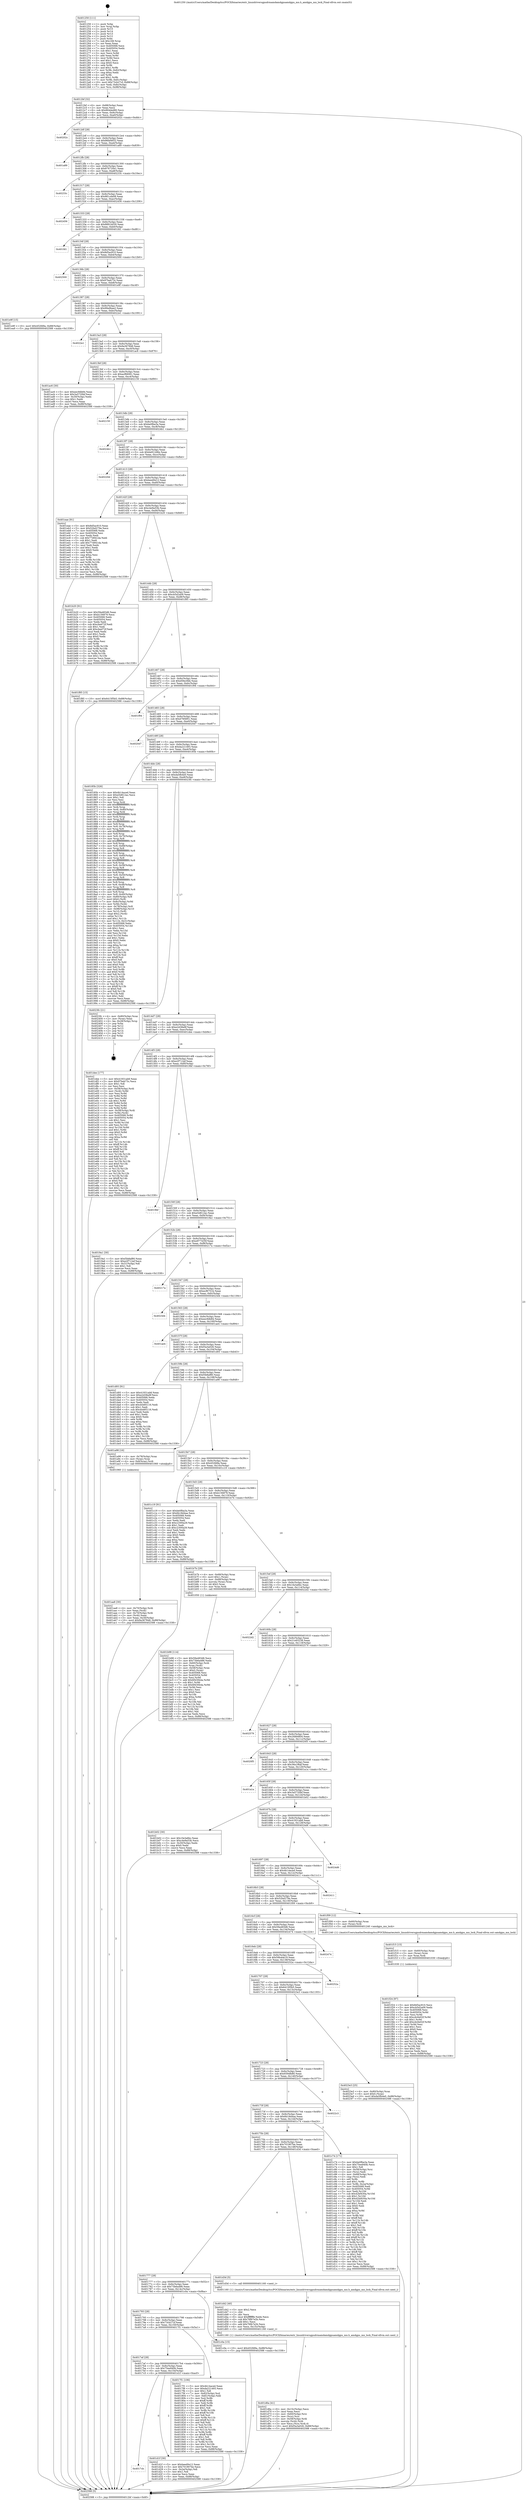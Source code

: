 digraph "0x401250" {
  label = "0x401250 (/mnt/c/Users/mathe/Desktop/tcc/POCII/binaries/extr_linuxdriversgpudrmamdamdgpuamdgpu_mn.h_amdgpu_mn_lock_Final-ollvm.out::main(0))"
  labelloc = "t"
  node[shape=record]

  Entry [label="",width=0.3,height=0.3,shape=circle,fillcolor=black,style=filled]
  "0x4012bf" [label="{
     0x4012bf [32]\l
     | [instrs]\l
     &nbsp;&nbsp;0x4012bf \<+6\>: mov -0x88(%rbp),%eax\l
     &nbsp;&nbsp;0x4012c5 \<+2\>: mov %eax,%ecx\l
     &nbsp;&nbsp;0x4012c7 \<+6\>: sub $0x864ded80,%ecx\l
     &nbsp;&nbsp;0x4012cd \<+6\>: mov %eax,-0x9c(%rbp)\l
     &nbsp;&nbsp;0x4012d3 \<+6\>: mov %ecx,-0xa0(%rbp)\l
     &nbsp;&nbsp;0x4012d9 \<+6\>: je 000000000040202c \<main+0xddc\>\l
  }"]
  "0x40202c" [label="{
     0x40202c\l
  }", style=dashed]
  "0x4012df" [label="{
     0x4012df [28]\l
     | [instrs]\l
     &nbsp;&nbsp;0x4012df \<+5\>: jmp 00000000004012e4 \<main+0x94\>\l
     &nbsp;&nbsp;0x4012e4 \<+6\>: mov -0x9c(%rbp),%eax\l
     &nbsp;&nbsp;0x4012ea \<+5\>: sub $0x86bf4652,%eax\l
     &nbsp;&nbsp;0x4012ef \<+6\>: mov %eax,-0xa4(%rbp)\l
     &nbsp;&nbsp;0x4012f5 \<+6\>: je 0000000000401a89 \<main+0x839\>\l
  }"]
  Exit [label="",width=0.3,height=0.3,shape=circle,fillcolor=black,style=filled,peripheries=2]
  "0x401a89" [label="{
     0x401a89\l
  }", style=dashed]
  "0x4012fb" [label="{
     0x4012fb [28]\l
     | [instrs]\l
     &nbsp;&nbsp;0x4012fb \<+5\>: jmp 0000000000401300 \<main+0xb0\>\l
     &nbsp;&nbsp;0x401300 \<+6\>: mov -0x9c(%rbp),%eax\l
     &nbsp;&nbsp;0x401306 \<+5\>: sub $0x876720e1,%eax\l
     &nbsp;&nbsp;0x40130b \<+6\>: mov %eax,-0xa8(%rbp)\l
     &nbsp;&nbsp;0x401311 \<+6\>: je 000000000040233c \<main+0x10ec\>\l
  }"]
  "0x401f24" [label="{
     0x401f24 [97]\l
     | [instrs]\l
     &nbsp;&nbsp;0x401f24 \<+5\>: mov $0x8d5ac910,%ecx\l
     &nbsp;&nbsp;0x401f29 \<+5\>: mov $0xcb5d2a09,%edx\l
     &nbsp;&nbsp;0x401f2e \<+7\>: mov 0x405068,%esi\l
     &nbsp;&nbsp;0x401f35 \<+8\>: mov 0x405054,%r8d\l
     &nbsp;&nbsp;0x401f3d \<+3\>: mov %esi,%r9d\l
     &nbsp;&nbsp;0x401f40 \<+7\>: sub $0xcdc6e02f,%r9d\l
     &nbsp;&nbsp;0x401f47 \<+4\>: sub $0x1,%r9d\l
     &nbsp;&nbsp;0x401f4b \<+7\>: add $0xcdc6e02f,%r9d\l
     &nbsp;&nbsp;0x401f52 \<+4\>: imul %r9d,%esi\l
     &nbsp;&nbsp;0x401f56 \<+3\>: and $0x1,%esi\l
     &nbsp;&nbsp;0x401f59 \<+3\>: cmp $0x0,%esi\l
     &nbsp;&nbsp;0x401f5c \<+4\>: sete %r10b\l
     &nbsp;&nbsp;0x401f60 \<+4\>: cmp $0xa,%r8d\l
     &nbsp;&nbsp;0x401f64 \<+4\>: setl %r11b\l
     &nbsp;&nbsp;0x401f68 \<+3\>: mov %r10b,%bl\l
     &nbsp;&nbsp;0x401f6b \<+3\>: and %r11b,%bl\l
     &nbsp;&nbsp;0x401f6e \<+3\>: xor %r11b,%r10b\l
     &nbsp;&nbsp;0x401f71 \<+3\>: or %r10b,%bl\l
     &nbsp;&nbsp;0x401f74 \<+3\>: test $0x1,%bl\l
     &nbsp;&nbsp;0x401f77 \<+3\>: cmovne %edx,%ecx\l
     &nbsp;&nbsp;0x401f7a \<+6\>: mov %ecx,-0x88(%rbp)\l
     &nbsp;&nbsp;0x401f80 \<+5\>: jmp 0000000000402588 \<main+0x1338\>\l
  }"]
  "0x40233c" [label="{
     0x40233c\l
  }", style=dashed]
  "0x401317" [label="{
     0x401317 [28]\l
     | [instrs]\l
     &nbsp;&nbsp;0x401317 \<+5\>: jmp 000000000040131c \<main+0xcc\>\l
     &nbsp;&nbsp;0x40131c \<+6\>: mov -0x9c(%rbp),%eax\l
     &nbsp;&nbsp;0x401322 \<+5\>: sub $0x881cda08,%eax\l
     &nbsp;&nbsp;0x401327 \<+6\>: mov %eax,-0xac(%rbp)\l
     &nbsp;&nbsp;0x40132d \<+6\>: je 0000000000402456 \<main+0x1206\>\l
  }"]
  "0x401f15" [label="{
     0x401f15 [15]\l
     | [instrs]\l
     &nbsp;&nbsp;0x401f15 \<+4\>: mov -0x60(%rbp),%rax\l
     &nbsp;&nbsp;0x401f19 \<+3\>: mov (%rax),%rax\l
     &nbsp;&nbsp;0x401f1c \<+3\>: mov %rax,%rdi\l
     &nbsp;&nbsp;0x401f1f \<+5\>: call 0000000000401030 \<free@plt\>\l
     | [calls]\l
     &nbsp;&nbsp;0x401030 \{1\} (unknown)\l
  }"]
  "0x402456" [label="{
     0x402456\l
  }", style=dashed]
  "0x401333" [label="{
     0x401333 [28]\l
     | [instrs]\l
     &nbsp;&nbsp;0x401333 \<+5\>: jmp 0000000000401338 \<main+0xe8\>\l
     &nbsp;&nbsp;0x401338 \<+6\>: mov -0x9c(%rbp),%eax\l
     &nbsp;&nbsp;0x40133e \<+5\>: sub $0x8891b030,%eax\l
     &nbsp;&nbsp;0x401343 \<+6\>: mov %eax,-0xb0(%rbp)\l
     &nbsp;&nbsp;0x401349 \<+6\>: je 0000000000401fd1 \<main+0xd81\>\l
  }"]
  "0x401d6a" [label="{
     0x401d6a [41]\l
     | [instrs]\l
     &nbsp;&nbsp;0x401d6a \<+6\>: mov -0x15c(%rbp),%ecx\l
     &nbsp;&nbsp;0x401d70 \<+3\>: imul %eax,%ecx\l
     &nbsp;&nbsp;0x401d73 \<+4\>: mov -0x60(%rbp),%rsi\l
     &nbsp;&nbsp;0x401d77 \<+3\>: mov (%rsi),%rsi\l
     &nbsp;&nbsp;0x401d7a \<+4\>: mov -0x58(%rbp),%rdi\l
     &nbsp;&nbsp;0x401d7e \<+3\>: movslq (%rdi),%rdi\l
     &nbsp;&nbsp;0x401d81 \<+3\>: mov %ecx,(%rsi,%rdi,4)\l
     &nbsp;&nbsp;0x401d84 \<+10\>: movl $0xf3a3a026,-0x88(%rbp)\l
     &nbsp;&nbsp;0x401d8e \<+5\>: jmp 0000000000402588 \<main+0x1338\>\l
  }"]
  "0x401fd1" [label="{
     0x401fd1\l
  }", style=dashed]
  "0x40134f" [label="{
     0x40134f [28]\l
     | [instrs]\l
     &nbsp;&nbsp;0x40134f \<+5\>: jmp 0000000000401354 \<main+0x104\>\l
     &nbsp;&nbsp;0x401354 \<+6\>: mov -0x9c(%rbp),%eax\l
     &nbsp;&nbsp;0x40135a \<+5\>: sub $0x8d5ac910,%eax\l
     &nbsp;&nbsp;0x40135f \<+6\>: mov %eax,-0xb4(%rbp)\l
     &nbsp;&nbsp;0x401365 \<+6\>: je 0000000000402500 \<main+0x12b0\>\l
  }"]
  "0x401d42" [label="{
     0x401d42 [40]\l
     | [instrs]\l
     &nbsp;&nbsp;0x401d42 \<+5\>: mov $0x2,%ecx\l
     &nbsp;&nbsp;0x401d47 \<+1\>: cltd\l
     &nbsp;&nbsp;0x401d48 \<+2\>: idiv %ecx\l
     &nbsp;&nbsp;0x401d4a \<+6\>: imul $0xfffffffe,%edx,%ecx\l
     &nbsp;&nbsp;0x401d50 \<+6\>: sub $0x76fb7e2b,%ecx\l
     &nbsp;&nbsp;0x401d56 \<+3\>: add $0x1,%ecx\l
     &nbsp;&nbsp;0x401d59 \<+6\>: add $0x76fb7e2b,%ecx\l
     &nbsp;&nbsp;0x401d5f \<+6\>: mov %ecx,-0x15c(%rbp)\l
     &nbsp;&nbsp;0x401d65 \<+5\>: call 0000000000401160 \<next_i\>\l
     | [calls]\l
     &nbsp;&nbsp;0x401160 \{1\} (/mnt/c/Users/mathe/Desktop/tcc/POCII/binaries/extr_linuxdriversgpudrmamdamdgpuamdgpu_mn.h_amdgpu_mn_lock_Final-ollvm.out::next_i)\l
  }"]
  "0x402500" [label="{
     0x402500\l
  }", style=dashed]
  "0x40136b" [label="{
     0x40136b [28]\l
     | [instrs]\l
     &nbsp;&nbsp;0x40136b \<+5\>: jmp 0000000000401370 \<main+0x120\>\l
     &nbsp;&nbsp;0x401370 \<+6\>: mov -0x9c(%rbp),%eax\l
     &nbsp;&nbsp;0x401376 \<+5\>: sub $0x97beb73c,%eax\l
     &nbsp;&nbsp;0x40137b \<+6\>: mov %eax,-0xb8(%rbp)\l
     &nbsp;&nbsp;0x401381 \<+6\>: je 0000000000401e9f \<main+0xc4f\>\l
  }"]
  "0x4017cb" [label="{
     0x4017cb\l
  }", style=dashed]
  "0x401e9f" [label="{
     0x401e9f [15]\l
     | [instrs]\l
     &nbsp;&nbsp;0x401e9f \<+10\>: movl $0x452fd9a,-0x88(%rbp)\l
     &nbsp;&nbsp;0x401ea9 \<+5\>: jmp 0000000000402588 \<main+0x1338\>\l
  }"]
  "0x401387" [label="{
     0x401387 [28]\l
     | [instrs]\l
     &nbsp;&nbsp;0x401387 \<+5\>: jmp 000000000040138c \<main+0x13c\>\l
     &nbsp;&nbsp;0x40138c \<+6\>: mov -0x9c(%rbp),%eax\l
     &nbsp;&nbsp;0x401392 \<+5\>: sub $0x99a9baa2,%eax\l
     &nbsp;&nbsp;0x401397 \<+6\>: mov %eax,-0xbc(%rbp)\l
     &nbsp;&nbsp;0x40139d \<+6\>: je 00000000004022e1 \<main+0x1091\>\l
  }"]
  "0x401d1f" [label="{
     0x401d1f [30]\l
     | [instrs]\l
     &nbsp;&nbsp;0x401d1f \<+5\>: mov $0xbeed0e12,%eax\l
     &nbsp;&nbsp;0x401d24 \<+5\>: mov $0x701907be,%ecx\l
     &nbsp;&nbsp;0x401d29 \<+3\>: mov -0x2a(%rbp),%dl\l
     &nbsp;&nbsp;0x401d2c \<+3\>: test $0x1,%dl\l
     &nbsp;&nbsp;0x401d2f \<+3\>: cmovne %ecx,%eax\l
     &nbsp;&nbsp;0x401d32 \<+6\>: mov %eax,-0x88(%rbp)\l
     &nbsp;&nbsp;0x401d38 \<+5\>: jmp 0000000000402588 \<main+0x1338\>\l
  }"]
  "0x4022e1" [label="{
     0x4022e1\l
  }", style=dashed]
  "0x4013a3" [label="{
     0x4013a3 [28]\l
     | [instrs]\l
     &nbsp;&nbsp;0x4013a3 \<+5\>: jmp 00000000004013a8 \<main+0x158\>\l
     &nbsp;&nbsp;0x4013a8 \<+6\>: mov -0x9c(%rbp),%eax\l
     &nbsp;&nbsp;0x4013ae \<+5\>: sub $0x9a367848,%eax\l
     &nbsp;&nbsp;0x4013b3 \<+6\>: mov %eax,-0xc0(%rbp)\l
     &nbsp;&nbsp;0x4013b9 \<+6\>: je 0000000000401ac6 \<main+0x876\>\l
  }"]
  "0x401b98" [label="{
     0x401b98 [114]\l
     | [instrs]\l
     &nbsp;&nbsp;0x401b98 \<+5\>: mov $0x59a483d6,%ecx\l
     &nbsp;&nbsp;0x401b9d \<+5\>: mov $0x73b6a486,%edx\l
     &nbsp;&nbsp;0x401ba2 \<+4\>: mov -0x60(%rbp),%rdi\l
     &nbsp;&nbsp;0x401ba6 \<+3\>: mov %rax,(%rdi)\l
     &nbsp;&nbsp;0x401ba9 \<+4\>: mov -0x58(%rbp),%rax\l
     &nbsp;&nbsp;0x401bad \<+6\>: movl $0x0,(%rax)\l
     &nbsp;&nbsp;0x401bb3 \<+7\>: mov 0x405068,%esi\l
     &nbsp;&nbsp;0x401bba \<+8\>: mov 0x405054,%r8d\l
     &nbsp;&nbsp;0x401bc2 \<+3\>: mov %esi,%r9d\l
     &nbsp;&nbsp;0x401bc5 \<+7\>: add $0x6f430b4a,%r9d\l
     &nbsp;&nbsp;0x401bcc \<+4\>: sub $0x1,%r9d\l
     &nbsp;&nbsp;0x401bd0 \<+7\>: sub $0x6f430b4a,%r9d\l
     &nbsp;&nbsp;0x401bd7 \<+4\>: imul %r9d,%esi\l
     &nbsp;&nbsp;0x401bdb \<+3\>: and $0x1,%esi\l
     &nbsp;&nbsp;0x401bde \<+3\>: cmp $0x0,%esi\l
     &nbsp;&nbsp;0x401be1 \<+4\>: sete %r10b\l
     &nbsp;&nbsp;0x401be5 \<+4\>: cmp $0xa,%r8d\l
     &nbsp;&nbsp;0x401be9 \<+4\>: setl %r11b\l
     &nbsp;&nbsp;0x401bed \<+3\>: mov %r10b,%bl\l
     &nbsp;&nbsp;0x401bf0 \<+3\>: and %r11b,%bl\l
     &nbsp;&nbsp;0x401bf3 \<+3\>: xor %r11b,%r10b\l
     &nbsp;&nbsp;0x401bf6 \<+3\>: or %r10b,%bl\l
     &nbsp;&nbsp;0x401bf9 \<+3\>: test $0x1,%bl\l
     &nbsp;&nbsp;0x401bfc \<+3\>: cmovne %edx,%ecx\l
     &nbsp;&nbsp;0x401bff \<+6\>: mov %ecx,-0x88(%rbp)\l
     &nbsp;&nbsp;0x401c05 \<+5\>: jmp 0000000000402588 \<main+0x1338\>\l
  }"]
  "0x401ac6" [label="{
     0x401ac6 [30]\l
     | [instrs]\l
     &nbsp;&nbsp;0x401ac6 \<+5\>: mov $0xeec9db84,%eax\l
     &nbsp;&nbsp;0x401acb \<+5\>: mov $0x3a5720bf,%ecx\l
     &nbsp;&nbsp;0x401ad0 \<+3\>: mov -0x30(%rbp),%edx\l
     &nbsp;&nbsp;0x401ad3 \<+3\>: cmp $0x1,%edx\l
     &nbsp;&nbsp;0x401ad6 \<+3\>: cmovl %ecx,%eax\l
     &nbsp;&nbsp;0x401ad9 \<+6\>: mov %eax,-0x88(%rbp)\l
     &nbsp;&nbsp;0x401adf \<+5\>: jmp 0000000000402588 \<main+0x1338\>\l
  }"]
  "0x4013bf" [label="{
     0x4013bf [28]\l
     | [instrs]\l
     &nbsp;&nbsp;0x4013bf \<+5\>: jmp 00000000004013c4 \<main+0x174\>\l
     &nbsp;&nbsp;0x4013c4 \<+6\>: mov -0x9c(%rbp),%eax\l
     &nbsp;&nbsp;0x4013ca \<+5\>: sub $0xacf66061,%eax\l
     &nbsp;&nbsp;0x4013cf \<+6\>: mov %eax,-0xc4(%rbp)\l
     &nbsp;&nbsp;0x4013d5 \<+6\>: je 0000000000402150 \<main+0xf00\>\l
  }"]
  "0x401aa8" [label="{
     0x401aa8 [30]\l
     | [instrs]\l
     &nbsp;&nbsp;0x401aa8 \<+4\>: mov -0x70(%rbp),%rdi\l
     &nbsp;&nbsp;0x401aac \<+2\>: mov %eax,(%rdi)\l
     &nbsp;&nbsp;0x401aae \<+4\>: mov -0x70(%rbp),%rdi\l
     &nbsp;&nbsp;0x401ab2 \<+2\>: mov (%rdi),%eax\l
     &nbsp;&nbsp;0x401ab4 \<+3\>: mov %eax,-0x30(%rbp)\l
     &nbsp;&nbsp;0x401ab7 \<+10\>: movl $0x9a367848,-0x88(%rbp)\l
     &nbsp;&nbsp;0x401ac1 \<+5\>: jmp 0000000000402588 \<main+0x1338\>\l
  }"]
  "0x402150" [label="{
     0x402150\l
  }", style=dashed]
  "0x4013db" [label="{
     0x4013db [28]\l
     | [instrs]\l
     &nbsp;&nbsp;0x4013db \<+5\>: jmp 00000000004013e0 \<main+0x190\>\l
     &nbsp;&nbsp;0x4013e0 \<+6\>: mov -0x9c(%rbp),%eax\l
     &nbsp;&nbsp;0x4013e6 \<+5\>: sub $0xbe0fba3a,%eax\l
     &nbsp;&nbsp;0x4013eb \<+6\>: mov %eax,-0xc8(%rbp)\l
     &nbsp;&nbsp;0x4013f1 \<+6\>: je 00000000004024b1 \<main+0x1261\>\l
  }"]
  "0x401250" [label="{
     0x401250 [111]\l
     | [instrs]\l
     &nbsp;&nbsp;0x401250 \<+1\>: push %rbp\l
     &nbsp;&nbsp;0x401251 \<+3\>: mov %rsp,%rbp\l
     &nbsp;&nbsp;0x401254 \<+2\>: push %r15\l
     &nbsp;&nbsp;0x401256 \<+2\>: push %r14\l
     &nbsp;&nbsp;0x401258 \<+2\>: push %r13\l
     &nbsp;&nbsp;0x40125a \<+2\>: push %r12\l
     &nbsp;&nbsp;0x40125c \<+1\>: push %rbx\l
     &nbsp;&nbsp;0x40125d \<+7\>: sub $0x168,%rsp\l
     &nbsp;&nbsp;0x401264 \<+2\>: xor %eax,%eax\l
     &nbsp;&nbsp;0x401266 \<+7\>: mov 0x405068,%ecx\l
     &nbsp;&nbsp;0x40126d \<+7\>: mov 0x405054,%edx\l
     &nbsp;&nbsp;0x401274 \<+3\>: sub $0x1,%eax\l
     &nbsp;&nbsp;0x401277 \<+3\>: mov %ecx,%r8d\l
     &nbsp;&nbsp;0x40127a \<+3\>: add %eax,%r8d\l
     &nbsp;&nbsp;0x40127d \<+4\>: imul %r8d,%ecx\l
     &nbsp;&nbsp;0x401281 \<+3\>: and $0x1,%ecx\l
     &nbsp;&nbsp;0x401284 \<+3\>: cmp $0x0,%ecx\l
     &nbsp;&nbsp;0x401287 \<+4\>: sete %r9b\l
     &nbsp;&nbsp;0x40128b \<+4\>: and $0x1,%r9b\l
     &nbsp;&nbsp;0x40128f \<+7\>: mov %r9b,-0x82(%rbp)\l
     &nbsp;&nbsp;0x401296 \<+3\>: cmp $0xa,%edx\l
     &nbsp;&nbsp;0x401299 \<+4\>: setl %r9b\l
     &nbsp;&nbsp;0x40129d \<+4\>: and $0x1,%r9b\l
     &nbsp;&nbsp;0x4012a1 \<+7\>: mov %r9b,-0x81(%rbp)\l
     &nbsp;&nbsp;0x4012a8 \<+10\>: movl $0x73cb27cf,-0x88(%rbp)\l
     &nbsp;&nbsp;0x4012b2 \<+6\>: mov %edi,-0x8c(%rbp)\l
     &nbsp;&nbsp;0x4012b8 \<+7\>: mov %rsi,-0x98(%rbp)\l
  }"]
  "0x4024b1" [label="{
     0x4024b1\l
  }", style=dashed]
  "0x4013f7" [label="{
     0x4013f7 [28]\l
     | [instrs]\l
     &nbsp;&nbsp;0x4013f7 \<+5\>: jmp 00000000004013fc \<main+0x1ac\>\l
     &nbsp;&nbsp;0x4013fc \<+6\>: mov -0x9c(%rbp),%eax\l
     &nbsp;&nbsp;0x401402 \<+5\>: sub $0xbe912d6e,%eax\l
     &nbsp;&nbsp;0x401407 \<+6\>: mov %eax,-0xcc(%rbp)\l
     &nbsp;&nbsp;0x40140d \<+6\>: je 000000000040220d \<main+0xfbd\>\l
  }"]
  "0x402588" [label="{
     0x402588 [5]\l
     | [instrs]\l
     &nbsp;&nbsp;0x402588 \<+5\>: jmp 00000000004012bf \<main+0x6f\>\l
  }"]
  "0x40220d" [label="{
     0x40220d\l
  }", style=dashed]
  "0x401413" [label="{
     0x401413 [28]\l
     | [instrs]\l
     &nbsp;&nbsp;0x401413 \<+5\>: jmp 0000000000401418 \<main+0x1c8\>\l
     &nbsp;&nbsp;0x401418 \<+6\>: mov -0x9c(%rbp),%eax\l
     &nbsp;&nbsp;0x40141e \<+5\>: sub $0xbeed0e12,%eax\l
     &nbsp;&nbsp;0x401423 \<+6\>: mov %eax,-0xd0(%rbp)\l
     &nbsp;&nbsp;0x401429 \<+6\>: je 0000000000401eae \<main+0xc5e\>\l
  }"]
  "0x4017af" [label="{
     0x4017af [28]\l
     | [instrs]\l
     &nbsp;&nbsp;0x4017af \<+5\>: jmp 00000000004017b4 \<main+0x564\>\l
     &nbsp;&nbsp;0x4017b4 \<+6\>: mov -0x9c(%rbp),%eax\l
     &nbsp;&nbsp;0x4017ba \<+5\>: sub $0x75ee940b,%eax\l
     &nbsp;&nbsp;0x4017bf \<+6\>: mov %eax,-0x154(%rbp)\l
     &nbsp;&nbsp;0x4017c5 \<+6\>: je 0000000000401d1f \<main+0xacf\>\l
  }"]
  "0x401eae" [label="{
     0x401eae [91]\l
     | [instrs]\l
     &nbsp;&nbsp;0x401eae \<+5\>: mov $0x8d5ac910,%eax\l
     &nbsp;&nbsp;0x401eb3 \<+5\>: mov $0x52bd279a,%ecx\l
     &nbsp;&nbsp;0x401eb8 \<+7\>: mov 0x405068,%edx\l
     &nbsp;&nbsp;0x401ebf \<+7\>: mov 0x405054,%esi\l
     &nbsp;&nbsp;0x401ec6 \<+2\>: mov %edx,%edi\l
     &nbsp;&nbsp;0x401ec8 \<+6\>: sub $0x77d941da,%edi\l
     &nbsp;&nbsp;0x401ece \<+3\>: sub $0x1,%edi\l
     &nbsp;&nbsp;0x401ed1 \<+6\>: add $0x77d941da,%edi\l
     &nbsp;&nbsp;0x401ed7 \<+3\>: imul %edi,%edx\l
     &nbsp;&nbsp;0x401eda \<+3\>: and $0x1,%edx\l
     &nbsp;&nbsp;0x401edd \<+3\>: cmp $0x0,%edx\l
     &nbsp;&nbsp;0x401ee0 \<+4\>: sete %r8b\l
     &nbsp;&nbsp;0x401ee4 \<+3\>: cmp $0xa,%esi\l
     &nbsp;&nbsp;0x401ee7 \<+4\>: setl %r9b\l
     &nbsp;&nbsp;0x401eeb \<+3\>: mov %r8b,%r10b\l
     &nbsp;&nbsp;0x401eee \<+3\>: and %r9b,%r10b\l
     &nbsp;&nbsp;0x401ef1 \<+3\>: xor %r9b,%r8b\l
     &nbsp;&nbsp;0x401ef4 \<+3\>: or %r8b,%r10b\l
     &nbsp;&nbsp;0x401ef7 \<+4\>: test $0x1,%r10b\l
     &nbsp;&nbsp;0x401efb \<+3\>: cmovne %ecx,%eax\l
     &nbsp;&nbsp;0x401efe \<+6\>: mov %eax,-0x88(%rbp)\l
     &nbsp;&nbsp;0x401f04 \<+5\>: jmp 0000000000402588 \<main+0x1338\>\l
  }"]
  "0x40142f" [label="{
     0x40142f [28]\l
     | [instrs]\l
     &nbsp;&nbsp;0x40142f \<+5\>: jmp 0000000000401434 \<main+0x1e4\>\l
     &nbsp;&nbsp;0x401434 \<+6\>: mov -0x9c(%rbp),%eax\l
     &nbsp;&nbsp;0x40143a \<+5\>: sub $0xc4e9a53b,%eax\l
     &nbsp;&nbsp;0x40143f \<+6\>: mov %eax,-0xd4(%rbp)\l
     &nbsp;&nbsp;0x401445 \<+6\>: je 0000000000401b20 \<main+0x8d0\>\l
  }"]
  "0x4017f1" [label="{
     0x4017f1 [106]\l
     | [instrs]\l
     &nbsp;&nbsp;0x4017f1 \<+5\>: mov $0x4b14aced,%eax\l
     &nbsp;&nbsp;0x4017f6 \<+5\>: mov $0xda221493,%ecx\l
     &nbsp;&nbsp;0x4017fb \<+2\>: mov $0x1,%dl\l
     &nbsp;&nbsp;0x4017fd \<+7\>: mov -0x82(%rbp),%sil\l
     &nbsp;&nbsp;0x401804 \<+7\>: mov -0x81(%rbp),%dil\l
     &nbsp;&nbsp;0x40180b \<+3\>: mov %sil,%r8b\l
     &nbsp;&nbsp;0x40180e \<+4\>: xor $0xff,%r8b\l
     &nbsp;&nbsp;0x401812 \<+3\>: mov %dil,%r9b\l
     &nbsp;&nbsp;0x401815 \<+4\>: xor $0xff,%r9b\l
     &nbsp;&nbsp;0x401819 \<+3\>: xor $0x1,%dl\l
     &nbsp;&nbsp;0x40181c \<+3\>: mov %r8b,%r10b\l
     &nbsp;&nbsp;0x40181f \<+4\>: and $0xff,%r10b\l
     &nbsp;&nbsp;0x401823 \<+3\>: and %dl,%sil\l
     &nbsp;&nbsp;0x401826 \<+3\>: mov %r9b,%r11b\l
     &nbsp;&nbsp;0x401829 \<+4\>: and $0xff,%r11b\l
     &nbsp;&nbsp;0x40182d \<+3\>: and %dl,%dil\l
     &nbsp;&nbsp;0x401830 \<+3\>: or %sil,%r10b\l
     &nbsp;&nbsp;0x401833 \<+3\>: or %dil,%r11b\l
     &nbsp;&nbsp;0x401836 \<+3\>: xor %r11b,%r10b\l
     &nbsp;&nbsp;0x401839 \<+3\>: or %r9b,%r8b\l
     &nbsp;&nbsp;0x40183c \<+4\>: xor $0xff,%r8b\l
     &nbsp;&nbsp;0x401840 \<+3\>: or $0x1,%dl\l
     &nbsp;&nbsp;0x401843 \<+3\>: and %dl,%r8b\l
     &nbsp;&nbsp;0x401846 \<+3\>: or %r8b,%r10b\l
     &nbsp;&nbsp;0x401849 \<+4\>: test $0x1,%r10b\l
     &nbsp;&nbsp;0x40184d \<+3\>: cmovne %ecx,%eax\l
     &nbsp;&nbsp;0x401850 \<+6\>: mov %eax,-0x88(%rbp)\l
     &nbsp;&nbsp;0x401856 \<+5\>: jmp 0000000000402588 \<main+0x1338\>\l
  }"]
  "0x401b20" [label="{
     0x401b20 [91]\l
     | [instrs]\l
     &nbsp;&nbsp;0x401b20 \<+5\>: mov $0x59a483d6,%eax\l
     &nbsp;&nbsp;0x401b25 \<+5\>: mov $0xb156879,%ecx\l
     &nbsp;&nbsp;0x401b2a \<+7\>: mov 0x405068,%edx\l
     &nbsp;&nbsp;0x401b31 \<+7\>: mov 0x405054,%esi\l
     &nbsp;&nbsp;0x401b38 \<+2\>: mov %edx,%edi\l
     &nbsp;&nbsp;0x401b3a \<+6\>: sub $0xcbed72f,%edi\l
     &nbsp;&nbsp;0x401b40 \<+3\>: sub $0x1,%edi\l
     &nbsp;&nbsp;0x401b43 \<+6\>: add $0xcbed72f,%edi\l
     &nbsp;&nbsp;0x401b49 \<+3\>: imul %edi,%edx\l
     &nbsp;&nbsp;0x401b4c \<+3\>: and $0x1,%edx\l
     &nbsp;&nbsp;0x401b4f \<+3\>: cmp $0x0,%edx\l
     &nbsp;&nbsp;0x401b52 \<+4\>: sete %r8b\l
     &nbsp;&nbsp;0x401b56 \<+3\>: cmp $0xa,%esi\l
     &nbsp;&nbsp;0x401b59 \<+4\>: setl %r9b\l
     &nbsp;&nbsp;0x401b5d \<+3\>: mov %r8b,%r10b\l
     &nbsp;&nbsp;0x401b60 \<+3\>: and %r9b,%r10b\l
     &nbsp;&nbsp;0x401b63 \<+3\>: xor %r9b,%r8b\l
     &nbsp;&nbsp;0x401b66 \<+3\>: or %r8b,%r10b\l
     &nbsp;&nbsp;0x401b69 \<+4\>: test $0x1,%r10b\l
     &nbsp;&nbsp;0x401b6d \<+3\>: cmovne %ecx,%eax\l
     &nbsp;&nbsp;0x401b70 \<+6\>: mov %eax,-0x88(%rbp)\l
     &nbsp;&nbsp;0x401b76 \<+5\>: jmp 0000000000402588 \<main+0x1338\>\l
  }"]
  "0x40144b" [label="{
     0x40144b [28]\l
     | [instrs]\l
     &nbsp;&nbsp;0x40144b \<+5\>: jmp 0000000000401450 \<main+0x200\>\l
     &nbsp;&nbsp;0x401450 \<+6\>: mov -0x9c(%rbp),%eax\l
     &nbsp;&nbsp;0x401456 \<+5\>: sub $0xcb5d2a09,%eax\l
     &nbsp;&nbsp;0x40145b \<+6\>: mov %eax,-0xd8(%rbp)\l
     &nbsp;&nbsp;0x401461 \<+6\>: je 0000000000401f85 \<main+0xd35\>\l
  }"]
  "0x401793" [label="{
     0x401793 [28]\l
     | [instrs]\l
     &nbsp;&nbsp;0x401793 \<+5\>: jmp 0000000000401798 \<main+0x548\>\l
     &nbsp;&nbsp;0x401798 \<+6\>: mov -0x9c(%rbp),%eax\l
     &nbsp;&nbsp;0x40179e \<+5\>: sub $0x73cb27cf,%eax\l
     &nbsp;&nbsp;0x4017a3 \<+6\>: mov %eax,-0x150(%rbp)\l
     &nbsp;&nbsp;0x4017a9 \<+6\>: je 00000000004017f1 \<main+0x5a1\>\l
  }"]
  "0x401f85" [label="{
     0x401f85 [15]\l
     | [instrs]\l
     &nbsp;&nbsp;0x401f85 \<+10\>: movl $0x6415f5b5,-0x88(%rbp)\l
     &nbsp;&nbsp;0x401f8f \<+5\>: jmp 0000000000402588 \<main+0x1338\>\l
  }"]
  "0x401467" [label="{
     0x401467 [28]\l
     | [instrs]\l
     &nbsp;&nbsp;0x401467 \<+5\>: jmp 000000000040146c \<main+0x21c\>\l
     &nbsp;&nbsp;0x40146c \<+6\>: mov -0x9c(%rbp),%eax\l
     &nbsp;&nbsp;0x401472 \<+5\>: sub $0xd5fec0bb,%eax\l
     &nbsp;&nbsp;0x401477 \<+6\>: mov %eax,-0xdc(%rbp)\l
     &nbsp;&nbsp;0x40147d \<+6\>: je 0000000000401f94 \<main+0xd44\>\l
  }"]
  "0x401c0a" [label="{
     0x401c0a [15]\l
     | [instrs]\l
     &nbsp;&nbsp;0x401c0a \<+10\>: movl $0x452fd9a,-0x88(%rbp)\l
     &nbsp;&nbsp;0x401c14 \<+5\>: jmp 0000000000402588 \<main+0x1338\>\l
  }"]
  "0x401f94" [label="{
     0x401f94\l
  }", style=dashed]
  "0x401483" [label="{
     0x401483 [28]\l
     | [instrs]\l
     &nbsp;&nbsp;0x401483 \<+5\>: jmp 0000000000401488 \<main+0x238\>\l
     &nbsp;&nbsp;0x401488 \<+6\>: mov -0x9c(%rbp),%eax\l
     &nbsp;&nbsp;0x40148e \<+5\>: sub $0xd76f4f01,%eax\l
     &nbsp;&nbsp;0x401493 \<+6\>: mov %eax,-0xe0(%rbp)\l
     &nbsp;&nbsp;0x401499 \<+6\>: je 00000000004020d7 \<main+0xe87\>\l
  }"]
  "0x401777" [label="{
     0x401777 [28]\l
     | [instrs]\l
     &nbsp;&nbsp;0x401777 \<+5\>: jmp 000000000040177c \<main+0x52c\>\l
     &nbsp;&nbsp;0x40177c \<+6\>: mov -0x9c(%rbp),%eax\l
     &nbsp;&nbsp;0x401782 \<+5\>: sub $0x73b6a486,%eax\l
     &nbsp;&nbsp;0x401787 \<+6\>: mov %eax,-0x14c(%rbp)\l
     &nbsp;&nbsp;0x40178d \<+6\>: je 0000000000401c0a \<main+0x9ba\>\l
  }"]
  "0x4020d7" [label="{
     0x4020d7\l
  }", style=dashed]
  "0x40149f" [label="{
     0x40149f [28]\l
     | [instrs]\l
     &nbsp;&nbsp;0x40149f \<+5\>: jmp 00000000004014a4 \<main+0x254\>\l
     &nbsp;&nbsp;0x4014a4 \<+6\>: mov -0x9c(%rbp),%eax\l
     &nbsp;&nbsp;0x4014aa \<+5\>: sub $0xda221493,%eax\l
     &nbsp;&nbsp;0x4014af \<+6\>: mov %eax,-0xe4(%rbp)\l
     &nbsp;&nbsp;0x4014b5 \<+6\>: je 000000000040185b \<main+0x60b\>\l
  }"]
  "0x401d3d" [label="{
     0x401d3d [5]\l
     | [instrs]\l
     &nbsp;&nbsp;0x401d3d \<+5\>: call 0000000000401160 \<next_i\>\l
     | [calls]\l
     &nbsp;&nbsp;0x401160 \{1\} (/mnt/c/Users/mathe/Desktop/tcc/POCII/binaries/extr_linuxdriversgpudrmamdamdgpuamdgpu_mn.h_amdgpu_mn_lock_Final-ollvm.out::next_i)\l
  }"]
  "0x40185b" [label="{
     0x40185b [326]\l
     | [instrs]\l
     &nbsp;&nbsp;0x40185b \<+5\>: mov $0x4b14aced,%eax\l
     &nbsp;&nbsp;0x401860 \<+5\>: mov $0xe5d812ac,%ecx\l
     &nbsp;&nbsp;0x401865 \<+2\>: mov $0x1,%dl\l
     &nbsp;&nbsp;0x401867 \<+2\>: xor %esi,%esi\l
     &nbsp;&nbsp;0x401869 \<+3\>: mov %rsp,%rdi\l
     &nbsp;&nbsp;0x40186c \<+4\>: add $0xfffffffffffffff0,%rdi\l
     &nbsp;&nbsp;0x401870 \<+3\>: mov %rdi,%rsp\l
     &nbsp;&nbsp;0x401873 \<+4\>: mov %rdi,-0x80(%rbp)\l
     &nbsp;&nbsp;0x401877 \<+3\>: mov %rsp,%rdi\l
     &nbsp;&nbsp;0x40187a \<+4\>: add $0xfffffffffffffff0,%rdi\l
     &nbsp;&nbsp;0x40187e \<+3\>: mov %rdi,%rsp\l
     &nbsp;&nbsp;0x401881 \<+3\>: mov %rsp,%r8\l
     &nbsp;&nbsp;0x401884 \<+4\>: add $0xfffffffffffffff0,%r8\l
     &nbsp;&nbsp;0x401888 \<+3\>: mov %r8,%rsp\l
     &nbsp;&nbsp;0x40188b \<+4\>: mov %r8,-0x78(%rbp)\l
     &nbsp;&nbsp;0x40188f \<+3\>: mov %rsp,%r8\l
     &nbsp;&nbsp;0x401892 \<+4\>: add $0xfffffffffffffff0,%r8\l
     &nbsp;&nbsp;0x401896 \<+3\>: mov %r8,%rsp\l
     &nbsp;&nbsp;0x401899 \<+4\>: mov %r8,-0x70(%rbp)\l
     &nbsp;&nbsp;0x40189d \<+3\>: mov %rsp,%r8\l
     &nbsp;&nbsp;0x4018a0 \<+4\>: add $0xfffffffffffffff0,%r8\l
     &nbsp;&nbsp;0x4018a4 \<+3\>: mov %r8,%rsp\l
     &nbsp;&nbsp;0x4018a7 \<+4\>: mov %r8,-0x68(%rbp)\l
     &nbsp;&nbsp;0x4018ab \<+3\>: mov %rsp,%r8\l
     &nbsp;&nbsp;0x4018ae \<+4\>: add $0xfffffffffffffff0,%r8\l
     &nbsp;&nbsp;0x4018b2 \<+3\>: mov %r8,%rsp\l
     &nbsp;&nbsp;0x4018b5 \<+4\>: mov %r8,-0x60(%rbp)\l
     &nbsp;&nbsp;0x4018b9 \<+3\>: mov %rsp,%r8\l
     &nbsp;&nbsp;0x4018bc \<+4\>: add $0xfffffffffffffff0,%r8\l
     &nbsp;&nbsp;0x4018c0 \<+3\>: mov %r8,%rsp\l
     &nbsp;&nbsp;0x4018c3 \<+4\>: mov %r8,-0x58(%rbp)\l
     &nbsp;&nbsp;0x4018c7 \<+3\>: mov %rsp,%r8\l
     &nbsp;&nbsp;0x4018ca \<+4\>: add $0xfffffffffffffff0,%r8\l
     &nbsp;&nbsp;0x4018ce \<+3\>: mov %r8,%rsp\l
     &nbsp;&nbsp;0x4018d1 \<+4\>: mov %r8,-0x50(%rbp)\l
     &nbsp;&nbsp;0x4018d5 \<+3\>: mov %rsp,%r8\l
     &nbsp;&nbsp;0x4018d8 \<+4\>: add $0xfffffffffffffff0,%r8\l
     &nbsp;&nbsp;0x4018dc \<+3\>: mov %r8,%rsp\l
     &nbsp;&nbsp;0x4018df \<+4\>: mov %r8,-0x48(%rbp)\l
     &nbsp;&nbsp;0x4018e3 \<+3\>: mov %rsp,%r8\l
     &nbsp;&nbsp;0x4018e6 \<+4\>: add $0xfffffffffffffff0,%r8\l
     &nbsp;&nbsp;0x4018ea \<+3\>: mov %r8,%rsp\l
     &nbsp;&nbsp;0x4018ed \<+4\>: mov %r8,-0x40(%rbp)\l
     &nbsp;&nbsp;0x4018f1 \<+4\>: mov -0x80(%rbp),%r8\l
     &nbsp;&nbsp;0x4018f5 \<+7\>: movl $0x0,(%r8)\l
     &nbsp;&nbsp;0x4018fc \<+7\>: mov -0x8c(%rbp),%r9d\l
     &nbsp;&nbsp;0x401903 \<+3\>: mov %r9d,(%rdi)\l
     &nbsp;&nbsp;0x401906 \<+4\>: mov -0x78(%rbp),%r8\l
     &nbsp;&nbsp;0x40190a \<+7\>: mov -0x98(%rbp),%r10\l
     &nbsp;&nbsp;0x401911 \<+3\>: mov %r10,(%r8)\l
     &nbsp;&nbsp;0x401914 \<+3\>: cmpl $0x2,(%rdi)\l
     &nbsp;&nbsp;0x401917 \<+4\>: setne %r11b\l
     &nbsp;&nbsp;0x40191b \<+4\>: and $0x1,%r11b\l
     &nbsp;&nbsp;0x40191f \<+4\>: mov %r11b,-0x31(%rbp)\l
     &nbsp;&nbsp;0x401923 \<+7\>: mov 0x405068,%ebx\l
     &nbsp;&nbsp;0x40192a \<+8\>: mov 0x405054,%r14d\l
     &nbsp;&nbsp;0x401932 \<+3\>: sub $0x1,%esi\l
     &nbsp;&nbsp;0x401935 \<+3\>: mov %ebx,%r15d\l
     &nbsp;&nbsp;0x401938 \<+3\>: add %esi,%r15d\l
     &nbsp;&nbsp;0x40193b \<+4\>: imul %r15d,%ebx\l
     &nbsp;&nbsp;0x40193f \<+3\>: and $0x1,%ebx\l
     &nbsp;&nbsp;0x401942 \<+3\>: cmp $0x0,%ebx\l
     &nbsp;&nbsp;0x401945 \<+4\>: sete %r11b\l
     &nbsp;&nbsp;0x401949 \<+4\>: cmp $0xa,%r14d\l
     &nbsp;&nbsp;0x40194d \<+4\>: setl %r12b\l
     &nbsp;&nbsp;0x401951 \<+3\>: mov %r11b,%r13b\l
     &nbsp;&nbsp;0x401954 \<+4\>: xor $0xff,%r13b\l
     &nbsp;&nbsp;0x401958 \<+3\>: mov %r12b,%sil\l
     &nbsp;&nbsp;0x40195b \<+4\>: xor $0xff,%sil\l
     &nbsp;&nbsp;0x40195f \<+3\>: xor $0x0,%dl\l
     &nbsp;&nbsp;0x401962 \<+3\>: mov %r13b,%dil\l
     &nbsp;&nbsp;0x401965 \<+4\>: and $0x0,%dil\l
     &nbsp;&nbsp;0x401969 \<+3\>: and %dl,%r11b\l
     &nbsp;&nbsp;0x40196c \<+3\>: mov %sil,%r8b\l
     &nbsp;&nbsp;0x40196f \<+4\>: and $0x0,%r8b\l
     &nbsp;&nbsp;0x401973 \<+3\>: and %dl,%r12b\l
     &nbsp;&nbsp;0x401976 \<+3\>: or %r11b,%dil\l
     &nbsp;&nbsp;0x401979 \<+3\>: or %r12b,%r8b\l
     &nbsp;&nbsp;0x40197c \<+3\>: xor %r8b,%dil\l
     &nbsp;&nbsp;0x40197f \<+3\>: or %sil,%r13b\l
     &nbsp;&nbsp;0x401982 \<+4\>: xor $0xff,%r13b\l
     &nbsp;&nbsp;0x401986 \<+3\>: or $0x0,%dl\l
     &nbsp;&nbsp;0x401989 \<+3\>: and %dl,%r13b\l
     &nbsp;&nbsp;0x40198c \<+3\>: or %r13b,%dil\l
     &nbsp;&nbsp;0x40198f \<+4\>: test $0x1,%dil\l
     &nbsp;&nbsp;0x401993 \<+3\>: cmovne %ecx,%eax\l
     &nbsp;&nbsp;0x401996 \<+6\>: mov %eax,-0x88(%rbp)\l
     &nbsp;&nbsp;0x40199c \<+5\>: jmp 0000000000402588 \<main+0x1338\>\l
  }"]
  "0x4014bb" [label="{
     0x4014bb [28]\l
     | [instrs]\l
     &nbsp;&nbsp;0x4014bb \<+5\>: jmp 00000000004014c0 \<main+0x270\>\l
     &nbsp;&nbsp;0x4014c0 \<+6\>: mov -0x9c(%rbp),%eax\l
     &nbsp;&nbsp;0x4014c6 \<+5\>: sub $0xda5fb4e0,%eax\l
     &nbsp;&nbsp;0x4014cb \<+6\>: mov %eax,-0xe8(%rbp)\l
     &nbsp;&nbsp;0x4014d1 \<+6\>: je 00000000004023fc \<main+0x11ac\>\l
  }"]
  "0x40175b" [label="{
     0x40175b [28]\l
     | [instrs]\l
     &nbsp;&nbsp;0x40175b \<+5\>: jmp 0000000000401760 \<main+0x510\>\l
     &nbsp;&nbsp;0x401760 \<+6\>: mov -0x9c(%rbp),%eax\l
     &nbsp;&nbsp;0x401766 \<+5\>: sub $0x701907be,%eax\l
     &nbsp;&nbsp;0x40176b \<+6\>: mov %eax,-0x148(%rbp)\l
     &nbsp;&nbsp;0x401771 \<+6\>: je 0000000000401d3d \<main+0xaed\>\l
  }"]
  "0x4023fc" [label="{
     0x4023fc [21]\l
     | [instrs]\l
     &nbsp;&nbsp;0x4023fc \<+4\>: mov -0x80(%rbp),%rax\l
     &nbsp;&nbsp;0x402400 \<+2\>: mov (%rax),%eax\l
     &nbsp;&nbsp;0x402402 \<+4\>: lea -0x28(%rbp),%rsp\l
     &nbsp;&nbsp;0x402406 \<+1\>: pop %rbx\l
     &nbsp;&nbsp;0x402407 \<+2\>: pop %r12\l
     &nbsp;&nbsp;0x402409 \<+2\>: pop %r13\l
     &nbsp;&nbsp;0x40240b \<+2\>: pop %r14\l
     &nbsp;&nbsp;0x40240d \<+2\>: pop %r15\l
     &nbsp;&nbsp;0x40240f \<+1\>: pop %rbp\l
     &nbsp;&nbsp;0x402410 \<+1\>: ret\l
  }"]
  "0x4014d7" [label="{
     0x4014d7 [28]\l
     | [instrs]\l
     &nbsp;&nbsp;0x4014d7 \<+5\>: jmp 00000000004014dc \<main+0x28c\>\l
     &nbsp;&nbsp;0x4014dc \<+6\>: mov -0x9c(%rbp),%eax\l
     &nbsp;&nbsp;0x4014e2 \<+5\>: sub $0xe2d38a9f,%eax\l
     &nbsp;&nbsp;0x4014e7 \<+6\>: mov %eax,-0xec(%rbp)\l
     &nbsp;&nbsp;0x4014ed \<+6\>: je 0000000000401dee \<main+0xb9e\>\l
  }"]
  "0x401c74" [label="{
     0x401c74 [171]\l
     | [instrs]\l
     &nbsp;&nbsp;0x401c74 \<+5\>: mov $0xbe0fba3a,%eax\l
     &nbsp;&nbsp;0x401c79 \<+5\>: mov $0x75ee940b,%ecx\l
     &nbsp;&nbsp;0x401c7e \<+2\>: mov $0x1,%dl\l
     &nbsp;&nbsp;0x401c80 \<+4\>: mov -0x58(%rbp),%rsi\l
     &nbsp;&nbsp;0x401c84 \<+2\>: mov (%rsi),%edi\l
     &nbsp;&nbsp;0x401c86 \<+4\>: mov -0x68(%rbp),%rsi\l
     &nbsp;&nbsp;0x401c8a \<+2\>: cmp (%rsi),%edi\l
     &nbsp;&nbsp;0x401c8c \<+4\>: setl %r8b\l
     &nbsp;&nbsp;0x401c90 \<+4\>: and $0x1,%r8b\l
     &nbsp;&nbsp;0x401c94 \<+4\>: mov %r8b,-0x2a(%rbp)\l
     &nbsp;&nbsp;0x401c98 \<+7\>: mov 0x405068,%edi\l
     &nbsp;&nbsp;0x401c9f \<+8\>: mov 0x405054,%r9d\l
     &nbsp;&nbsp;0x401ca7 \<+3\>: mov %edi,%r10d\l
     &nbsp;&nbsp;0x401caa \<+7\>: sub $0x42bf430a,%r10d\l
     &nbsp;&nbsp;0x401cb1 \<+4\>: sub $0x1,%r10d\l
     &nbsp;&nbsp;0x401cb5 \<+7\>: add $0x42bf430a,%r10d\l
     &nbsp;&nbsp;0x401cbc \<+4\>: imul %r10d,%edi\l
     &nbsp;&nbsp;0x401cc0 \<+3\>: and $0x1,%edi\l
     &nbsp;&nbsp;0x401cc3 \<+3\>: cmp $0x0,%edi\l
     &nbsp;&nbsp;0x401cc6 \<+4\>: sete %r8b\l
     &nbsp;&nbsp;0x401cca \<+4\>: cmp $0xa,%r9d\l
     &nbsp;&nbsp;0x401cce \<+4\>: setl %r11b\l
     &nbsp;&nbsp;0x401cd2 \<+3\>: mov %r8b,%bl\l
     &nbsp;&nbsp;0x401cd5 \<+3\>: xor $0xff,%bl\l
     &nbsp;&nbsp;0x401cd8 \<+3\>: mov %r11b,%r14b\l
     &nbsp;&nbsp;0x401cdb \<+4\>: xor $0xff,%r14b\l
     &nbsp;&nbsp;0x401cdf \<+3\>: xor $0x1,%dl\l
     &nbsp;&nbsp;0x401ce2 \<+3\>: mov %bl,%r15b\l
     &nbsp;&nbsp;0x401ce5 \<+4\>: and $0xff,%r15b\l
     &nbsp;&nbsp;0x401ce9 \<+3\>: and %dl,%r8b\l
     &nbsp;&nbsp;0x401cec \<+3\>: mov %r14b,%r12b\l
     &nbsp;&nbsp;0x401cef \<+4\>: and $0xff,%r12b\l
     &nbsp;&nbsp;0x401cf3 \<+3\>: and %dl,%r11b\l
     &nbsp;&nbsp;0x401cf6 \<+3\>: or %r8b,%r15b\l
     &nbsp;&nbsp;0x401cf9 \<+3\>: or %r11b,%r12b\l
     &nbsp;&nbsp;0x401cfc \<+3\>: xor %r12b,%r15b\l
     &nbsp;&nbsp;0x401cff \<+3\>: or %r14b,%bl\l
     &nbsp;&nbsp;0x401d02 \<+3\>: xor $0xff,%bl\l
     &nbsp;&nbsp;0x401d05 \<+3\>: or $0x1,%dl\l
     &nbsp;&nbsp;0x401d08 \<+2\>: and %dl,%bl\l
     &nbsp;&nbsp;0x401d0a \<+3\>: or %bl,%r15b\l
     &nbsp;&nbsp;0x401d0d \<+4\>: test $0x1,%r15b\l
     &nbsp;&nbsp;0x401d11 \<+3\>: cmovne %ecx,%eax\l
     &nbsp;&nbsp;0x401d14 \<+6\>: mov %eax,-0x88(%rbp)\l
     &nbsp;&nbsp;0x401d1a \<+5\>: jmp 0000000000402588 \<main+0x1338\>\l
  }"]
  "0x401dee" [label="{
     0x401dee [177]\l
     | [instrs]\l
     &nbsp;&nbsp;0x401dee \<+5\>: mov $0x41931ab8,%eax\l
     &nbsp;&nbsp;0x401df3 \<+5\>: mov $0x97beb73c,%ecx\l
     &nbsp;&nbsp;0x401df8 \<+2\>: mov $0x1,%dl\l
     &nbsp;&nbsp;0x401dfa \<+2\>: xor %esi,%esi\l
     &nbsp;&nbsp;0x401dfc \<+4\>: mov -0x58(%rbp),%rdi\l
     &nbsp;&nbsp;0x401e00 \<+3\>: mov (%rdi),%r8d\l
     &nbsp;&nbsp;0x401e03 \<+3\>: mov %esi,%r9d\l
     &nbsp;&nbsp;0x401e06 \<+3\>: sub %r8d,%r9d\l
     &nbsp;&nbsp;0x401e09 \<+3\>: mov %esi,%r8d\l
     &nbsp;&nbsp;0x401e0c \<+4\>: sub $0x1,%r8d\l
     &nbsp;&nbsp;0x401e10 \<+3\>: add %r8d,%r9d\l
     &nbsp;&nbsp;0x401e13 \<+3\>: mov %esi,%r8d\l
     &nbsp;&nbsp;0x401e16 \<+3\>: sub %r9d,%r8d\l
     &nbsp;&nbsp;0x401e19 \<+4\>: mov -0x58(%rbp),%rdi\l
     &nbsp;&nbsp;0x401e1d \<+3\>: mov %r8d,(%rdi)\l
     &nbsp;&nbsp;0x401e20 \<+8\>: mov 0x405068,%r8d\l
     &nbsp;&nbsp;0x401e28 \<+8\>: mov 0x405054,%r9d\l
     &nbsp;&nbsp;0x401e30 \<+3\>: sub $0x1,%esi\l
     &nbsp;&nbsp;0x401e33 \<+3\>: mov %r8d,%r10d\l
     &nbsp;&nbsp;0x401e36 \<+3\>: add %esi,%r10d\l
     &nbsp;&nbsp;0x401e39 \<+4\>: imul %r10d,%r8d\l
     &nbsp;&nbsp;0x401e3d \<+4\>: and $0x1,%r8d\l
     &nbsp;&nbsp;0x401e41 \<+4\>: cmp $0x0,%r8d\l
     &nbsp;&nbsp;0x401e45 \<+4\>: sete %r11b\l
     &nbsp;&nbsp;0x401e49 \<+4\>: cmp $0xa,%r9d\l
     &nbsp;&nbsp;0x401e4d \<+3\>: setl %bl\l
     &nbsp;&nbsp;0x401e50 \<+3\>: mov %r11b,%r14b\l
     &nbsp;&nbsp;0x401e53 \<+4\>: xor $0xff,%r14b\l
     &nbsp;&nbsp;0x401e57 \<+3\>: mov %bl,%r15b\l
     &nbsp;&nbsp;0x401e5a \<+4\>: xor $0xff,%r15b\l
     &nbsp;&nbsp;0x401e5e \<+3\>: xor $0x0,%dl\l
     &nbsp;&nbsp;0x401e61 \<+3\>: mov %r14b,%r12b\l
     &nbsp;&nbsp;0x401e64 \<+4\>: and $0x0,%r12b\l
     &nbsp;&nbsp;0x401e68 \<+3\>: and %dl,%r11b\l
     &nbsp;&nbsp;0x401e6b \<+3\>: mov %r15b,%r13b\l
     &nbsp;&nbsp;0x401e6e \<+4\>: and $0x0,%r13b\l
     &nbsp;&nbsp;0x401e72 \<+2\>: and %dl,%bl\l
     &nbsp;&nbsp;0x401e74 \<+3\>: or %r11b,%r12b\l
     &nbsp;&nbsp;0x401e77 \<+3\>: or %bl,%r13b\l
     &nbsp;&nbsp;0x401e7a \<+3\>: xor %r13b,%r12b\l
     &nbsp;&nbsp;0x401e7d \<+3\>: or %r15b,%r14b\l
     &nbsp;&nbsp;0x401e80 \<+4\>: xor $0xff,%r14b\l
     &nbsp;&nbsp;0x401e84 \<+3\>: or $0x0,%dl\l
     &nbsp;&nbsp;0x401e87 \<+3\>: and %dl,%r14b\l
     &nbsp;&nbsp;0x401e8a \<+3\>: or %r14b,%r12b\l
     &nbsp;&nbsp;0x401e8d \<+4\>: test $0x1,%r12b\l
     &nbsp;&nbsp;0x401e91 \<+3\>: cmovne %ecx,%eax\l
     &nbsp;&nbsp;0x401e94 \<+6\>: mov %eax,-0x88(%rbp)\l
     &nbsp;&nbsp;0x401e9a \<+5\>: jmp 0000000000402588 \<main+0x1338\>\l
  }"]
  "0x4014f3" [label="{
     0x4014f3 [28]\l
     | [instrs]\l
     &nbsp;&nbsp;0x4014f3 \<+5\>: jmp 00000000004014f8 \<main+0x2a8\>\l
     &nbsp;&nbsp;0x4014f8 \<+6\>: mov -0x9c(%rbp),%eax\l
     &nbsp;&nbsp;0x4014fe \<+5\>: sub $0xe2f712ef,%eax\l
     &nbsp;&nbsp;0x401503 \<+6\>: mov %eax,-0xf0(%rbp)\l
     &nbsp;&nbsp;0x401509 \<+6\>: je 00000000004019bf \<main+0x76f\>\l
  }"]
  "0x40173f" [label="{
     0x40173f [28]\l
     | [instrs]\l
     &nbsp;&nbsp;0x40173f \<+5\>: jmp 0000000000401744 \<main+0x4f4\>\l
     &nbsp;&nbsp;0x401744 \<+6\>: mov -0x9c(%rbp),%eax\l
     &nbsp;&nbsp;0x40174a \<+5\>: sub $0x6b18d4aa,%eax\l
     &nbsp;&nbsp;0x40174f \<+6\>: mov %eax,-0x144(%rbp)\l
     &nbsp;&nbsp;0x401755 \<+6\>: je 0000000000401c74 \<main+0xa24\>\l
  }"]
  "0x4019bf" [label="{
     0x4019bf\l
  }", style=dashed]
  "0x40150f" [label="{
     0x40150f [28]\l
     | [instrs]\l
     &nbsp;&nbsp;0x40150f \<+5\>: jmp 0000000000401514 \<main+0x2c4\>\l
     &nbsp;&nbsp;0x401514 \<+6\>: mov -0x9c(%rbp),%eax\l
     &nbsp;&nbsp;0x40151a \<+5\>: sub $0xe5d812ac,%eax\l
     &nbsp;&nbsp;0x40151f \<+6\>: mov %eax,-0xf4(%rbp)\l
     &nbsp;&nbsp;0x401525 \<+6\>: je 00000000004019a1 \<main+0x751\>\l
  }"]
  "0x4022c3" [label="{
     0x4022c3\l
  }", style=dashed]
  "0x4019a1" [label="{
     0x4019a1 [30]\l
     | [instrs]\l
     &nbsp;&nbsp;0x4019a1 \<+5\>: mov $0xf3b8af80,%eax\l
     &nbsp;&nbsp;0x4019a6 \<+5\>: mov $0xe2f712ef,%ecx\l
     &nbsp;&nbsp;0x4019ab \<+3\>: mov -0x31(%rbp),%dl\l
     &nbsp;&nbsp;0x4019ae \<+3\>: test $0x1,%dl\l
     &nbsp;&nbsp;0x4019b1 \<+3\>: cmovne %ecx,%eax\l
     &nbsp;&nbsp;0x4019b4 \<+6\>: mov %eax,-0x88(%rbp)\l
     &nbsp;&nbsp;0x4019ba \<+5\>: jmp 0000000000402588 \<main+0x1338\>\l
  }"]
  "0x40152b" [label="{
     0x40152b [28]\l
     | [instrs]\l
     &nbsp;&nbsp;0x40152b \<+5\>: jmp 0000000000401530 \<main+0x2e0\>\l
     &nbsp;&nbsp;0x401530 \<+6\>: mov -0x9c(%rbp),%eax\l
     &nbsp;&nbsp;0x401536 \<+5\>: sub $0xe977435f,%eax\l
     &nbsp;&nbsp;0x40153b \<+6\>: mov %eax,-0xf8(%rbp)\l
     &nbsp;&nbsp;0x401541 \<+6\>: je 000000000040217a \<main+0xf2a\>\l
  }"]
  "0x401723" [label="{
     0x401723 [28]\l
     | [instrs]\l
     &nbsp;&nbsp;0x401723 \<+5\>: jmp 0000000000401728 \<main+0x4d8\>\l
     &nbsp;&nbsp;0x401728 \<+6\>: mov -0x9c(%rbp),%eax\l
     &nbsp;&nbsp;0x40172e \<+5\>: sub $0x6594fb80,%eax\l
     &nbsp;&nbsp;0x401733 \<+6\>: mov %eax,-0x140(%rbp)\l
     &nbsp;&nbsp;0x401739 \<+6\>: je 00000000004022c3 \<main+0x1073\>\l
  }"]
  "0x40217a" [label="{
     0x40217a\l
  }", style=dashed]
  "0x401547" [label="{
     0x401547 [28]\l
     | [instrs]\l
     &nbsp;&nbsp;0x401547 \<+5\>: jmp 000000000040154c \<main+0x2fc\>\l
     &nbsp;&nbsp;0x40154c \<+6\>: mov -0x9c(%rbp),%eax\l
     &nbsp;&nbsp;0x401552 \<+5\>: sub $0xecf6751b,%eax\l
     &nbsp;&nbsp;0x401557 \<+6\>: mov %eax,-0xfc(%rbp)\l
     &nbsp;&nbsp;0x40155d \<+6\>: je 00000000004023d4 \<main+0x1184\>\l
  }"]
  "0x4023e3" [label="{
     0x4023e3 [25]\l
     | [instrs]\l
     &nbsp;&nbsp;0x4023e3 \<+4\>: mov -0x80(%rbp),%rax\l
     &nbsp;&nbsp;0x4023e7 \<+6\>: movl $0x0,(%rax)\l
     &nbsp;&nbsp;0x4023ed \<+10\>: movl $0xda5fb4e0,-0x88(%rbp)\l
     &nbsp;&nbsp;0x4023f7 \<+5\>: jmp 0000000000402588 \<main+0x1338\>\l
  }"]
  "0x4023d4" [label="{
     0x4023d4\l
  }", style=dashed]
  "0x401563" [label="{
     0x401563 [28]\l
     | [instrs]\l
     &nbsp;&nbsp;0x401563 \<+5\>: jmp 0000000000401568 \<main+0x318\>\l
     &nbsp;&nbsp;0x401568 \<+6\>: mov -0x9c(%rbp),%eax\l
     &nbsp;&nbsp;0x40156e \<+5\>: sub $0xeec9db84,%eax\l
     &nbsp;&nbsp;0x401573 \<+6\>: mov %eax,-0x100(%rbp)\l
     &nbsp;&nbsp;0x401579 \<+6\>: je 0000000000401ae4 \<main+0x894\>\l
  }"]
  "0x401707" [label="{
     0x401707 [28]\l
     | [instrs]\l
     &nbsp;&nbsp;0x401707 \<+5\>: jmp 000000000040170c \<main+0x4bc\>\l
     &nbsp;&nbsp;0x40170c \<+6\>: mov -0x9c(%rbp),%eax\l
     &nbsp;&nbsp;0x401712 \<+5\>: sub $0x6415f5b5,%eax\l
     &nbsp;&nbsp;0x401717 \<+6\>: mov %eax,-0x13c(%rbp)\l
     &nbsp;&nbsp;0x40171d \<+6\>: je 00000000004023e3 \<main+0x1193\>\l
  }"]
  "0x401ae4" [label="{
     0x401ae4\l
  }", style=dashed]
  "0x40157f" [label="{
     0x40157f [28]\l
     | [instrs]\l
     &nbsp;&nbsp;0x40157f \<+5\>: jmp 0000000000401584 \<main+0x334\>\l
     &nbsp;&nbsp;0x401584 \<+6\>: mov -0x9c(%rbp),%eax\l
     &nbsp;&nbsp;0x40158a \<+5\>: sub $0xf3a3a026,%eax\l
     &nbsp;&nbsp;0x40158f \<+6\>: mov %eax,-0x104(%rbp)\l
     &nbsp;&nbsp;0x401595 \<+6\>: je 0000000000401d93 \<main+0xb43\>\l
  }"]
  "0x40252a" [label="{
     0x40252a\l
  }", style=dashed]
  "0x401d93" [label="{
     0x401d93 [91]\l
     | [instrs]\l
     &nbsp;&nbsp;0x401d93 \<+5\>: mov $0x41931ab8,%eax\l
     &nbsp;&nbsp;0x401d98 \<+5\>: mov $0xe2d38a9f,%ecx\l
     &nbsp;&nbsp;0x401d9d \<+7\>: mov 0x405068,%edx\l
     &nbsp;&nbsp;0x401da4 \<+7\>: mov 0x405054,%esi\l
     &nbsp;&nbsp;0x401dab \<+2\>: mov %edx,%edi\l
     &nbsp;&nbsp;0x401dad \<+6\>: add $0x44485116,%edi\l
     &nbsp;&nbsp;0x401db3 \<+3\>: sub $0x1,%edi\l
     &nbsp;&nbsp;0x401db6 \<+6\>: sub $0x44485116,%edi\l
     &nbsp;&nbsp;0x401dbc \<+3\>: imul %edi,%edx\l
     &nbsp;&nbsp;0x401dbf \<+3\>: and $0x1,%edx\l
     &nbsp;&nbsp;0x401dc2 \<+3\>: cmp $0x0,%edx\l
     &nbsp;&nbsp;0x401dc5 \<+4\>: sete %r8b\l
     &nbsp;&nbsp;0x401dc9 \<+3\>: cmp $0xa,%esi\l
     &nbsp;&nbsp;0x401dcc \<+4\>: setl %r9b\l
     &nbsp;&nbsp;0x401dd0 \<+3\>: mov %r8b,%r10b\l
     &nbsp;&nbsp;0x401dd3 \<+3\>: and %r9b,%r10b\l
     &nbsp;&nbsp;0x401dd6 \<+3\>: xor %r9b,%r8b\l
     &nbsp;&nbsp;0x401dd9 \<+3\>: or %r8b,%r10b\l
     &nbsp;&nbsp;0x401ddc \<+4\>: test $0x1,%r10b\l
     &nbsp;&nbsp;0x401de0 \<+3\>: cmovne %ecx,%eax\l
     &nbsp;&nbsp;0x401de3 \<+6\>: mov %eax,-0x88(%rbp)\l
     &nbsp;&nbsp;0x401de9 \<+5\>: jmp 0000000000402588 \<main+0x1338\>\l
  }"]
  "0x40159b" [label="{
     0x40159b [28]\l
     | [instrs]\l
     &nbsp;&nbsp;0x40159b \<+5\>: jmp 00000000004015a0 \<main+0x350\>\l
     &nbsp;&nbsp;0x4015a0 \<+6\>: mov -0x9c(%rbp),%eax\l
     &nbsp;&nbsp;0x4015a6 \<+5\>: sub $0xf3b8af80,%eax\l
     &nbsp;&nbsp;0x4015ab \<+6\>: mov %eax,-0x108(%rbp)\l
     &nbsp;&nbsp;0x4015b1 \<+6\>: je 0000000000401a98 \<main+0x848\>\l
  }"]
  "0x4016eb" [label="{
     0x4016eb [28]\l
     | [instrs]\l
     &nbsp;&nbsp;0x4016eb \<+5\>: jmp 00000000004016f0 \<main+0x4a0\>\l
     &nbsp;&nbsp;0x4016f0 \<+6\>: mov -0x9c(%rbp),%eax\l
     &nbsp;&nbsp;0x4016f6 \<+5\>: sub $0x59b4de19,%eax\l
     &nbsp;&nbsp;0x4016fb \<+6\>: mov %eax,-0x138(%rbp)\l
     &nbsp;&nbsp;0x401701 \<+6\>: je 000000000040252a \<main+0x12da\>\l
  }"]
  "0x401a98" [label="{
     0x401a98 [16]\l
     | [instrs]\l
     &nbsp;&nbsp;0x401a98 \<+4\>: mov -0x78(%rbp),%rax\l
     &nbsp;&nbsp;0x401a9c \<+3\>: mov (%rax),%rax\l
     &nbsp;&nbsp;0x401a9f \<+4\>: mov 0x8(%rax),%rdi\l
     &nbsp;&nbsp;0x401aa3 \<+5\>: call 0000000000401060 \<atoi@plt\>\l
     | [calls]\l
     &nbsp;&nbsp;0x401060 \{1\} (unknown)\l
  }"]
  "0x4015b7" [label="{
     0x4015b7 [28]\l
     | [instrs]\l
     &nbsp;&nbsp;0x4015b7 \<+5\>: jmp 00000000004015bc \<main+0x36c\>\l
     &nbsp;&nbsp;0x4015bc \<+6\>: mov -0x9c(%rbp),%eax\l
     &nbsp;&nbsp;0x4015c2 \<+5\>: sub $0x452fd9a,%eax\l
     &nbsp;&nbsp;0x4015c7 \<+6\>: mov %eax,-0x10c(%rbp)\l
     &nbsp;&nbsp;0x4015cd \<+6\>: je 0000000000401c19 \<main+0x9c9\>\l
  }"]
  "0x402474" [label="{
     0x402474\l
  }", style=dashed]
  "0x401c19" [label="{
     0x401c19 [91]\l
     | [instrs]\l
     &nbsp;&nbsp;0x401c19 \<+5\>: mov $0xbe0fba3a,%eax\l
     &nbsp;&nbsp;0x401c1e \<+5\>: mov $0x6b18d4aa,%ecx\l
     &nbsp;&nbsp;0x401c23 \<+7\>: mov 0x405068,%edx\l
     &nbsp;&nbsp;0x401c2a \<+7\>: mov 0x405054,%esi\l
     &nbsp;&nbsp;0x401c31 \<+2\>: mov %edx,%edi\l
     &nbsp;&nbsp;0x401c33 \<+6\>: add $0xc2300a29,%edi\l
     &nbsp;&nbsp;0x401c39 \<+3\>: sub $0x1,%edi\l
     &nbsp;&nbsp;0x401c3c \<+6\>: sub $0xc2300a29,%edi\l
     &nbsp;&nbsp;0x401c42 \<+3\>: imul %edi,%edx\l
     &nbsp;&nbsp;0x401c45 \<+3\>: and $0x1,%edx\l
     &nbsp;&nbsp;0x401c48 \<+3\>: cmp $0x0,%edx\l
     &nbsp;&nbsp;0x401c4b \<+4\>: sete %r8b\l
     &nbsp;&nbsp;0x401c4f \<+3\>: cmp $0xa,%esi\l
     &nbsp;&nbsp;0x401c52 \<+4\>: setl %r9b\l
     &nbsp;&nbsp;0x401c56 \<+3\>: mov %r8b,%r10b\l
     &nbsp;&nbsp;0x401c59 \<+3\>: and %r9b,%r10b\l
     &nbsp;&nbsp;0x401c5c \<+3\>: xor %r9b,%r8b\l
     &nbsp;&nbsp;0x401c5f \<+3\>: or %r8b,%r10b\l
     &nbsp;&nbsp;0x401c62 \<+4\>: test $0x1,%r10b\l
     &nbsp;&nbsp;0x401c66 \<+3\>: cmovne %ecx,%eax\l
     &nbsp;&nbsp;0x401c69 \<+6\>: mov %eax,-0x88(%rbp)\l
     &nbsp;&nbsp;0x401c6f \<+5\>: jmp 0000000000402588 \<main+0x1338\>\l
  }"]
  "0x4015d3" [label="{
     0x4015d3 [28]\l
     | [instrs]\l
     &nbsp;&nbsp;0x4015d3 \<+5\>: jmp 00000000004015d8 \<main+0x388\>\l
     &nbsp;&nbsp;0x4015d8 \<+6\>: mov -0x9c(%rbp),%eax\l
     &nbsp;&nbsp;0x4015de \<+5\>: sub $0xb156879,%eax\l
     &nbsp;&nbsp;0x4015e3 \<+6\>: mov %eax,-0x110(%rbp)\l
     &nbsp;&nbsp;0x4015e9 \<+6\>: je 0000000000401b7b \<main+0x92b\>\l
  }"]
  "0x4016cf" [label="{
     0x4016cf [28]\l
     | [instrs]\l
     &nbsp;&nbsp;0x4016cf \<+5\>: jmp 00000000004016d4 \<main+0x484\>\l
     &nbsp;&nbsp;0x4016d4 \<+6\>: mov -0x9c(%rbp),%eax\l
     &nbsp;&nbsp;0x4016da \<+5\>: sub $0x59a483d6,%eax\l
     &nbsp;&nbsp;0x4016df \<+6\>: mov %eax,-0x134(%rbp)\l
     &nbsp;&nbsp;0x4016e5 \<+6\>: je 0000000000402474 \<main+0x1224\>\l
  }"]
  "0x401b7b" [label="{
     0x401b7b [29]\l
     | [instrs]\l
     &nbsp;&nbsp;0x401b7b \<+4\>: mov -0x68(%rbp),%rax\l
     &nbsp;&nbsp;0x401b7f \<+6\>: movl $0x1,(%rax)\l
     &nbsp;&nbsp;0x401b85 \<+4\>: mov -0x68(%rbp),%rax\l
     &nbsp;&nbsp;0x401b89 \<+3\>: movslq (%rax),%rax\l
     &nbsp;&nbsp;0x401b8c \<+4\>: shl $0x2,%rax\l
     &nbsp;&nbsp;0x401b90 \<+3\>: mov %rax,%rdi\l
     &nbsp;&nbsp;0x401b93 \<+5\>: call 0000000000401050 \<malloc@plt\>\l
     | [calls]\l
     &nbsp;&nbsp;0x401050 \{1\} (unknown)\l
  }"]
  "0x4015ef" [label="{
     0x4015ef [28]\l
     | [instrs]\l
     &nbsp;&nbsp;0x4015ef \<+5\>: jmp 00000000004015f4 \<main+0x3a4\>\l
     &nbsp;&nbsp;0x4015f4 \<+6\>: mov -0x9c(%rbp),%eax\l
     &nbsp;&nbsp;0x4015fa \<+5\>: sub $0x1fa3a6bc,%eax\l
     &nbsp;&nbsp;0x4015ff \<+6\>: mov %eax,-0x114(%rbp)\l
     &nbsp;&nbsp;0x401605 \<+6\>: je 00000000004022d2 \<main+0x1082\>\l
  }"]
  "0x401f09" [label="{
     0x401f09 [12]\l
     | [instrs]\l
     &nbsp;&nbsp;0x401f09 \<+4\>: mov -0x60(%rbp),%rax\l
     &nbsp;&nbsp;0x401f0d \<+3\>: mov (%rax),%rdi\l
     &nbsp;&nbsp;0x401f10 \<+5\>: call 0000000000401240 \<amdgpu_mn_lock\>\l
     | [calls]\l
     &nbsp;&nbsp;0x401240 \{1\} (/mnt/c/Users/mathe/Desktop/tcc/POCII/binaries/extr_linuxdriversgpudrmamdamdgpuamdgpu_mn.h_amdgpu_mn_lock_Final-ollvm.out::amdgpu_mn_lock)\l
  }"]
  "0x4022d2" [label="{
     0x4022d2\l
  }", style=dashed]
  "0x40160b" [label="{
     0x40160b [28]\l
     | [instrs]\l
     &nbsp;&nbsp;0x40160b \<+5\>: jmp 0000000000401610 \<main+0x3c0\>\l
     &nbsp;&nbsp;0x401610 \<+6\>: mov -0x9c(%rbp),%eax\l
     &nbsp;&nbsp;0x401616 \<+5\>: sub $0x21e93238,%eax\l
     &nbsp;&nbsp;0x40161b \<+6\>: mov %eax,-0x118(%rbp)\l
     &nbsp;&nbsp;0x401621 \<+6\>: je 0000000000402579 \<main+0x1329\>\l
  }"]
  "0x4016b3" [label="{
     0x4016b3 [28]\l
     | [instrs]\l
     &nbsp;&nbsp;0x4016b3 \<+5\>: jmp 00000000004016b8 \<main+0x468\>\l
     &nbsp;&nbsp;0x4016b8 \<+6\>: mov -0x9c(%rbp),%eax\l
     &nbsp;&nbsp;0x4016be \<+5\>: sub $0x52bd279a,%eax\l
     &nbsp;&nbsp;0x4016c3 \<+6\>: mov %eax,-0x130(%rbp)\l
     &nbsp;&nbsp;0x4016c9 \<+6\>: je 0000000000401f09 \<main+0xcb9\>\l
  }"]
  "0x402579" [label="{
     0x402579\l
  }", style=dashed]
  "0x401627" [label="{
     0x401627 [28]\l
     | [instrs]\l
     &nbsp;&nbsp;0x401627 \<+5\>: jmp 000000000040162c \<main+0x3dc\>\l
     &nbsp;&nbsp;0x40162c \<+6\>: mov -0x9c(%rbp),%eax\l
     &nbsp;&nbsp;0x401632 \<+5\>: sub $0x2fd84804,%eax\l
     &nbsp;&nbsp;0x401637 \<+6\>: mov %eax,-0x11c(%rbp)\l
     &nbsp;&nbsp;0x40163d \<+6\>: je 00000000004020f5 \<main+0xea5\>\l
  }"]
  "0x402411" [label="{
     0x402411\l
  }", style=dashed]
  "0x4020f5" [label="{
     0x4020f5\l
  }", style=dashed]
  "0x401643" [label="{
     0x401643 [28]\l
     | [instrs]\l
     &nbsp;&nbsp;0x401643 \<+5\>: jmp 0000000000401648 \<main+0x3f8\>\l
     &nbsp;&nbsp;0x401648 \<+6\>: mov -0x9c(%rbp),%eax\l
     &nbsp;&nbsp;0x40164e \<+5\>: sub $0x36a1f6af,%eax\l
     &nbsp;&nbsp;0x401653 \<+6\>: mov %eax,-0x120(%rbp)\l
     &nbsp;&nbsp;0x401659 \<+6\>: je 0000000000401a1a \<main+0x7ca\>\l
  }"]
  "0x401697" [label="{
     0x401697 [28]\l
     | [instrs]\l
     &nbsp;&nbsp;0x401697 \<+5\>: jmp 000000000040169c \<main+0x44c\>\l
     &nbsp;&nbsp;0x40169c \<+6\>: mov -0x9c(%rbp),%eax\l
     &nbsp;&nbsp;0x4016a2 \<+5\>: sub $0x4b14aced,%eax\l
     &nbsp;&nbsp;0x4016a7 \<+6\>: mov %eax,-0x12c(%rbp)\l
     &nbsp;&nbsp;0x4016ad \<+6\>: je 0000000000402411 \<main+0x11c1\>\l
  }"]
  "0x401a1a" [label="{
     0x401a1a\l
  }", style=dashed]
  "0x40165f" [label="{
     0x40165f [28]\l
     | [instrs]\l
     &nbsp;&nbsp;0x40165f \<+5\>: jmp 0000000000401664 \<main+0x414\>\l
     &nbsp;&nbsp;0x401664 \<+6\>: mov -0x9c(%rbp),%eax\l
     &nbsp;&nbsp;0x40166a \<+5\>: sub $0x3a5720bf,%eax\l
     &nbsp;&nbsp;0x40166f \<+6\>: mov %eax,-0x124(%rbp)\l
     &nbsp;&nbsp;0x401675 \<+6\>: je 0000000000401b02 \<main+0x8b2\>\l
  }"]
  "0x4024d6" [label="{
     0x4024d6\l
  }", style=dashed]
  "0x401b02" [label="{
     0x401b02 [30]\l
     | [instrs]\l
     &nbsp;&nbsp;0x401b02 \<+5\>: mov $0x1fa3a6bc,%eax\l
     &nbsp;&nbsp;0x401b07 \<+5\>: mov $0xc4e9a53b,%ecx\l
     &nbsp;&nbsp;0x401b0c \<+3\>: mov -0x30(%rbp),%edx\l
     &nbsp;&nbsp;0x401b0f \<+3\>: cmp $0x0,%edx\l
     &nbsp;&nbsp;0x401b12 \<+3\>: cmove %ecx,%eax\l
     &nbsp;&nbsp;0x401b15 \<+6\>: mov %eax,-0x88(%rbp)\l
     &nbsp;&nbsp;0x401b1b \<+5\>: jmp 0000000000402588 \<main+0x1338\>\l
  }"]
  "0x40167b" [label="{
     0x40167b [28]\l
     | [instrs]\l
     &nbsp;&nbsp;0x40167b \<+5\>: jmp 0000000000401680 \<main+0x430\>\l
     &nbsp;&nbsp;0x401680 \<+6\>: mov -0x9c(%rbp),%eax\l
     &nbsp;&nbsp;0x401686 \<+5\>: sub $0x41931ab8,%eax\l
     &nbsp;&nbsp;0x40168b \<+6\>: mov %eax,-0x128(%rbp)\l
     &nbsp;&nbsp;0x401691 \<+6\>: je 00000000004024d6 \<main+0x1286\>\l
  }"]
  Entry -> "0x401250" [label=" 1"]
  "0x4012bf" -> "0x40202c" [label=" 0"]
  "0x4012bf" -> "0x4012df" [label=" 24"]
  "0x4023fc" -> Exit [label=" 1"]
  "0x4012df" -> "0x401a89" [label=" 0"]
  "0x4012df" -> "0x4012fb" [label=" 24"]
  "0x4023e3" -> "0x402588" [label=" 1"]
  "0x4012fb" -> "0x40233c" [label=" 0"]
  "0x4012fb" -> "0x401317" [label=" 24"]
  "0x401f85" -> "0x402588" [label=" 1"]
  "0x401317" -> "0x402456" [label=" 0"]
  "0x401317" -> "0x401333" [label=" 24"]
  "0x401f24" -> "0x402588" [label=" 1"]
  "0x401333" -> "0x401fd1" [label=" 0"]
  "0x401333" -> "0x40134f" [label=" 24"]
  "0x401f15" -> "0x401f24" [label=" 1"]
  "0x40134f" -> "0x402500" [label=" 0"]
  "0x40134f" -> "0x40136b" [label=" 24"]
  "0x401f09" -> "0x401f15" [label=" 1"]
  "0x40136b" -> "0x401e9f" [label=" 1"]
  "0x40136b" -> "0x401387" [label=" 23"]
  "0x401eae" -> "0x402588" [label=" 1"]
  "0x401387" -> "0x4022e1" [label=" 0"]
  "0x401387" -> "0x4013a3" [label=" 23"]
  "0x401e9f" -> "0x402588" [label=" 1"]
  "0x4013a3" -> "0x401ac6" [label=" 1"]
  "0x4013a3" -> "0x4013bf" [label=" 22"]
  "0x401d93" -> "0x402588" [label=" 1"]
  "0x4013bf" -> "0x402150" [label=" 0"]
  "0x4013bf" -> "0x4013db" [label=" 22"]
  "0x401d6a" -> "0x402588" [label=" 1"]
  "0x4013db" -> "0x4024b1" [label=" 0"]
  "0x4013db" -> "0x4013f7" [label=" 22"]
  "0x401d3d" -> "0x401d42" [label=" 1"]
  "0x4013f7" -> "0x40220d" [label=" 0"]
  "0x4013f7" -> "0x401413" [label=" 22"]
  "0x401d1f" -> "0x402588" [label=" 2"]
  "0x401413" -> "0x401eae" [label=" 1"]
  "0x401413" -> "0x40142f" [label=" 21"]
  "0x4017af" -> "0x4017cb" [label=" 0"]
  "0x40142f" -> "0x401b20" [label=" 1"]
  "0x40142f" -> "0x40144b" [label=" 20"]
  "0x4017af" -> "0x401d1f" [label=" 2"]
  "0x40144b" -> "0x401f85" [label=" 1"]
  "0x40144b" -> "0x401467" [label=" 19"]
  "0x401c74" -> "0x402588" [label=" 2"]
  "0x401467" -> "0x401f94" [label=" 0"]
  "0x401467" -> "0x401483" [label=" 19"]
  "0x401c19" -> "0x402588" [label=" 2"]
  "0x401483" -> "0x4020d7" [label=" 0"]
  "0x401483" -> "0x40149f" [label=" 19"]
  "0x401b98" -> "0x402588" [label=" 1"]
  "0x40149f" -> "0x40185b" [label=" 1"]
  "0x40149f" -> "0x4014bb" [label=" 18"]
  "0x401b7b" -> "0x401b98" [label=" 1"]
  "0x4014bb" -> "0x4023fc" [label=" 1"]
  "0x4014bb" -> "0x4014d7" [label=" 17"]
  "0x401b02" -> "0x402588" [label=" 1"]
  "0x4014d7" -> "0x401dee" [label=" 1"]
  "0x4014d7" -> "0x4014f3" [label=" 16"]
  "0x401ac6" -> "0x402588" [label=" 1"]
  "0x4014f3" -> "0x4019bf" [label=" 0"]
  "0x4014f3" -> "0x40150f" [label=" 16"]
  "0x401a98" -> "0x401aa8" [label=" 1"]
  "0x40150f" -> "0x4019a1" [label=" 1"]
  "0x40150f" -> "0x40152b" [label=" 15"]
  "0x4019a1" -> "0x402588" [label=" 1"]
  "0x40152b" -> "0x40217a" [label=" 0"]
  "0x40152b" -> "0x401547" [label=" 15"]
  "0x401d42" -> "0x401d6a" [label=" 1"]
  "0x401547" -> "0x4023d4" [label=" 0"]
  "0x401547" -> "0x401563" [label=" 15"]
  "0x402588" -> "0x4012bf" [label=" 23"]
  "0x401563" -> "0x401ae4" [label=" 0"]
  "0x401563" -> "0x40157f" [label=" 15"]
  "0x4017f1" -> "0x402588" [label=" 1"]
  "0x40157f" -> "0x401d93" [label=" 1"]
  "0x40157f" -> "0x40159b" [label=" 14"]
  "0x401793" -> "0x4017af" [label=" 2"]
  "0x40159b" -> "0x401a98" [label=" 1"]
  "0x40159b" -> "0x4015b7" [label=" 13"]
  "0x401dee" -> "0x402588" [label=" 1"]
  "0x4015b7" -> "0x401c19" [label=" 2"]
  "0x4015b7" -> "0x4015d3" [label=" 11"]
  "0x401777" -> "0x401793" [label=" 3"]
  "0x4015d3" -> "0x401b7b" [label=" 1"]
  "0x4015d3" -> "0x4015ef" [label=" 10"]
  "0x401c0a" -> "0x402588" [label=" 1"]
  "0x4015ef" -> "0x4022d2" [label=" 0"]
  "0x4015ef" -> "0x40160b" [label=" 10"]
  "0x40175b" -> "0x401777" [label=" 4"]
  "0x40160b" -> "0x402579" [label=" 0"]
  "0x40160b" -> "0x401627" [label=" 10"]
  "0x401b20" -> "0x402588" [label=" 1"]
  "0x401627" -> "0x4020f5" [label=" 0"]
  "0x401627" -> "0x401643" [label=" 10"]
  "0x40173f" -> "0x40175b" [label=" 5"]
  "0x401643" -> "0x401a1a" [label=" 0"]
  "0x401643" -> "0x40165f" [label=" 10"]
  "0x401aa8" -> "0x402588" [label=" 1"]
  "0x40165f" -> "0x401b02" [label=" 1"]
  "0x40165f" -> "0x40167b" [label=" 9"]
  "0x401723" -> "0x40173f" [label=" 7"]
  "0x40167b" -> "0x4024d6" [label=" 0"]
  "0x40167b" -> "0x401697" [label=" 9"]
  "0x40173f" -> "0x401c74" [label=" 2"]
  "0x401697" -> "0x402411" [label=" 0"]
  "0x401697" -> "0x4016b3" [label=" 9"]
  "0x40175b" -> "0x401d3d" [label=" 1"]
  "0x4016b3" -> "0x401f09" [label=" 1"]
  "0x4016b3" -> "0x4016cf" [label=" 8"]
  "0x401777" -> "0x401c0a" [label=" 1"]
  "0x4016cf" -> "0x402474" [label=" 0"]
  "0x4016cf" -> "0x4016eb" [label=" 8"]
  "0x401793" -> "0x4017f1" [label=" 1"]
  "0x4016eb" -> "0x40252a" [label=" 0"]
  "0x4016eb" -> "0x401707" [label=" 8"]
  "0x401250" -> "0x4012bf" [label=" 1"]
  "0x401707" -> "0x4023e3" [label=" 1"]
  "0x401707" -> "0x401723" [label=" 7"]
  "0x40185b" -> "0x402588" [label=" 1"]
  "0x401723" -> "0x4022c3" [label=" 0"]
}
